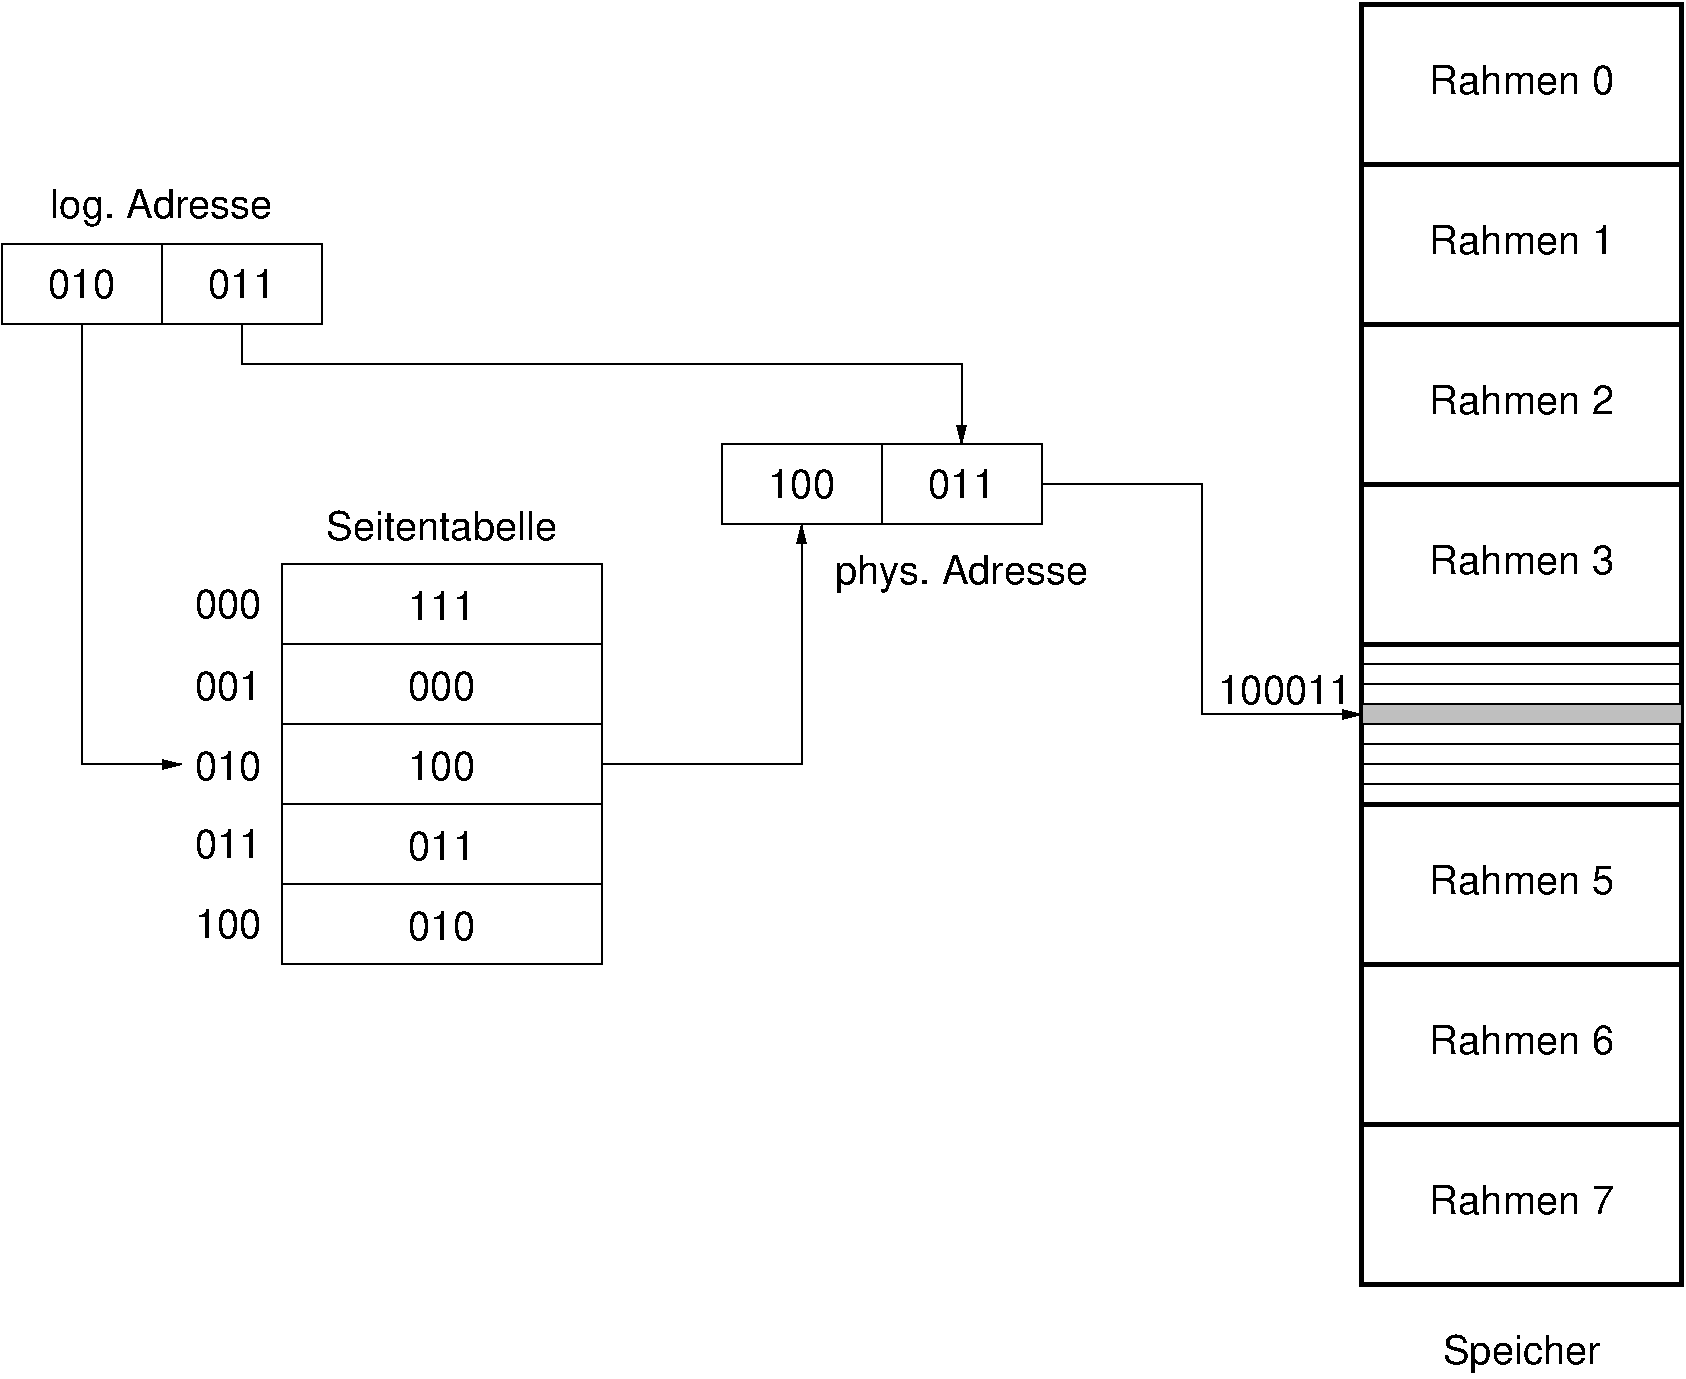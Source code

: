 #FIG 3.2  Produced by xfig version 3.2.5c
Portrait
Center
Inches
Letter  
50.00
Single
-2
1200 2
6 300 900 2700 1500
2 2 0 1 0 7 0 0 -1 0.000 0 0 -1 0 0 5
	 300 900 2700 900 2700 1500 300 1500 300 900
2 1 0 1 0 7 0 0 -1 0.000 0 0 -1 0 0 2
	 1500 900 1500 1500
4 1 0 0 0 16 20 0.0000 4 225 495 900 1305 010\001
4 1 0 0 0 16 20 0.0000 4 225 495 2100 1305 011\001
-6
6 1500 2700 4800 6300
6 2400 3300 4800 6300
2 2 0 1 0 7 0 0 -1 0.000 0 0 -1 0 0 5
	 2400 3300 4800 3300 4800 3900 2400 3900 2400 3300
2 2 0 1 0 7 0 0 -1 0.000 0 0 -1 0 0 5
	 2400 3900 4800 3900 4800 4500 2400 4500 2400 3900
2 2 0 1 0 7 0 0 -1 0.000 0 0 -1 0 0 5
	 2400 4500 4800 4500 4800 5100 2400 5100 2400 4500
2 2 0 1 0 7 0 0 -1 0.000 0 0 -1 0 0 5
	 2400 5100 4800 5100 4800 5700 2400 5700 2400 5100
2 2 0 1 0 7 0 0 -1 0.000 0 0 -1 0 0 5
	 2400 5700 4800 5700 4800 6300 2400 6300 2400 5700
4 1 0 0 0 16 20 0.0000 4 225 495 3600 5515 011\001
4 1 0 0 0 16 20 0.0000 4 225 495 3600 4315 000\001
4 1 0 0 0 16 20 0.0000 4 225 495 3600 4915 100\001
4 1 0 0 0 16 20 0.0000 4 225 495 3600 6115 010\001
4 1 0 0 0 16 20 0.0000 4 225 495 3600 3715 111\001
-6
4 1 0 0 0 16 20 0.0000 4 240 1875 3600 3120 Seitentabelle\001
4 2 0 0 0 16 20 0.0000 4 225 495 2250 3705 000\001
4 2 0 0 0 16 20 0.0000 4 225 495 2250 4320 001\001
4 2 0 0 0 16 20 0.0000 4 225 495 2250 4920 010\001
4 2 0 0 0 16 20 0.0000 4 225 495 2250 5505 011\001
4 2 0 0 0 16 20 0.0000 4 225 495 2250 6105 100\001
-6
2 1 0 1 0 7 0 0 -1 0.000 0 0 -1 1 0 3
	1 1 1.00 60.00 120.00
	 900 1500 900 4800 1650 4800
2 1 0 1 0 7 0 0 -1 0.000 0 0 -1 1 0 3
	1 1 1.00 60.00 120.00
	 4800 4800 6300 4800 6300 3000
2 2 0 1 0 7 0 0 -1 0.000 0 0 -1 0 0 5
	 5700 2400 8100 2400 8100 3000 5700 3000 5700 2400
2 1 0 1 0 7 0 0 -1 0.000 0 0 -1 0 0 2
	 6900 2400 6900 3000
2 1 0 1 0 7 0 0 -1 0.000 0 0 -1 1 0 4
	1 1 1.00 60.00 120.00
	 2100 1500 2100 1800 7500 1800 7500 2400
2 1 0 3 0 7 50 -1 -1 0.000 0 0 -1 0 0 2
	 10500 1500 12900 1500
2 1 0 3 0 7 50 -1 -1 0.000 0 0 -1 0 0 2
	 10500 2700 12900 2700
2 1 0 3 0 7 50 -1 -1 0.000 0 0 -1 0 0 2
	 10500 3900 12900 3900
2 1 0 3 0 7 50 -1 -1 0.000 0 0 -1 0 0 2
	 10500 5100 12900 5100
2 1 0 3 0 7 50 -1 -1 0.000 0 0 -1 0 0 2
	 10500 6300 12900 6300
2 2 0 3 0 7 0 0 -1 0.000 0 0 -1 0 0 5
	 10500 -900 12900 -900 12900 8700 10500 8700 10500 -900
2 1 0 3 0 7 50 -1 -1 0.000 0 0 -1 0 0 2
	 10500 7500 12900 7500
2 1 0 1 0 7 50 -1 -1 0.000 0 0 -1 0 0 2
	 10500 4050 12900 4050
2 1 0 1 0 7 50 -1 -1 0.000 0 0 -1 0 0 2
	 10500 4200 12900 4200
2 1 0 1 0 7 50 -1 -1 0.000 0 0 -1 0 0 2
	 10500 4650 12900 4650
2 1 0 1 0 7 50 -1 -1 0.000 0 0 -1 0 0 2
	 10500 4800 12900 4800
2 1 0 1 0 7 50 -1 -1 0.000 0 0 -1 0 0 2
	 10500 4950 12900 4950
2 1 0 1 0 7 0 0 -1 0.000 0 0 -1 1 0 4
	1 1 1.00 60.00 120.00
	 8100 2700 9300 2700 9300 4425 10500 4425
2 1 0 3 0 7 50 -1 -1 0.000 0 0 -1 0 0 2
	 10500 300 12900 300
2 1 0 1 0 7 50 -1 -1 0.000 0 0 -1 0 0 2
	 10500 4500 12900 4500
2 1 0 1 0 7 50 -1 -1 0.000 0 0 -1 0 0 2
	 10500 4350 12900 4350
2 2 0 1 0 0 0 0 5 0.000 0 0 -1 0 0 5
	 10500 4350 12900 4350 12900 4500 10500 4500 10500 4350
4 1 0 0 0 16 20 0.0000 4 315 1800 1500 705 log. Adresse\001
4 1 0 0 0 16 20 0.0000 4 315 2010 7500 3450 phys. Adresse\001
4 1 0 0 0 16 20 0.0000 4 225 495 7500 2805 011\001
4 1 0 0 0 16 20 0.0000 4 225 495 6300 2805 100\001
4 1 0 0 0 16 20 0.0000 4 315 1260 11700 9300 Speicher\001
4 1 0 0 0 16 20 0.0000 4 240 1455 11700 -225 Rahmen 0\001
4 1 0 0 0 16 20 0.0000 4 240 1455 11700 975 Rahmen 1\001
4 1 0 0 0 16 20 0.0000 4 240 1455 11700 2175 Rahmen 2\001
4 1 0 0 0 16 20 0.0000 4 240 1455 11700 3375 Rahmen 3\001
4 1 0 0 0 16 20 0.0000 4 240 1455 11700 5775 Rahmen 5\001
4 1 0 0 0 16 20 0.0000 4 240 1455 11700 6975 Rahmen 6\001
4 1 0 0 0 16 20 0.0000 4 240 1455 11700 8175 Rahmen 7\001
4 2 0 0 0 16 20 0.0000 4 225 990 10425 4350 100011\001
